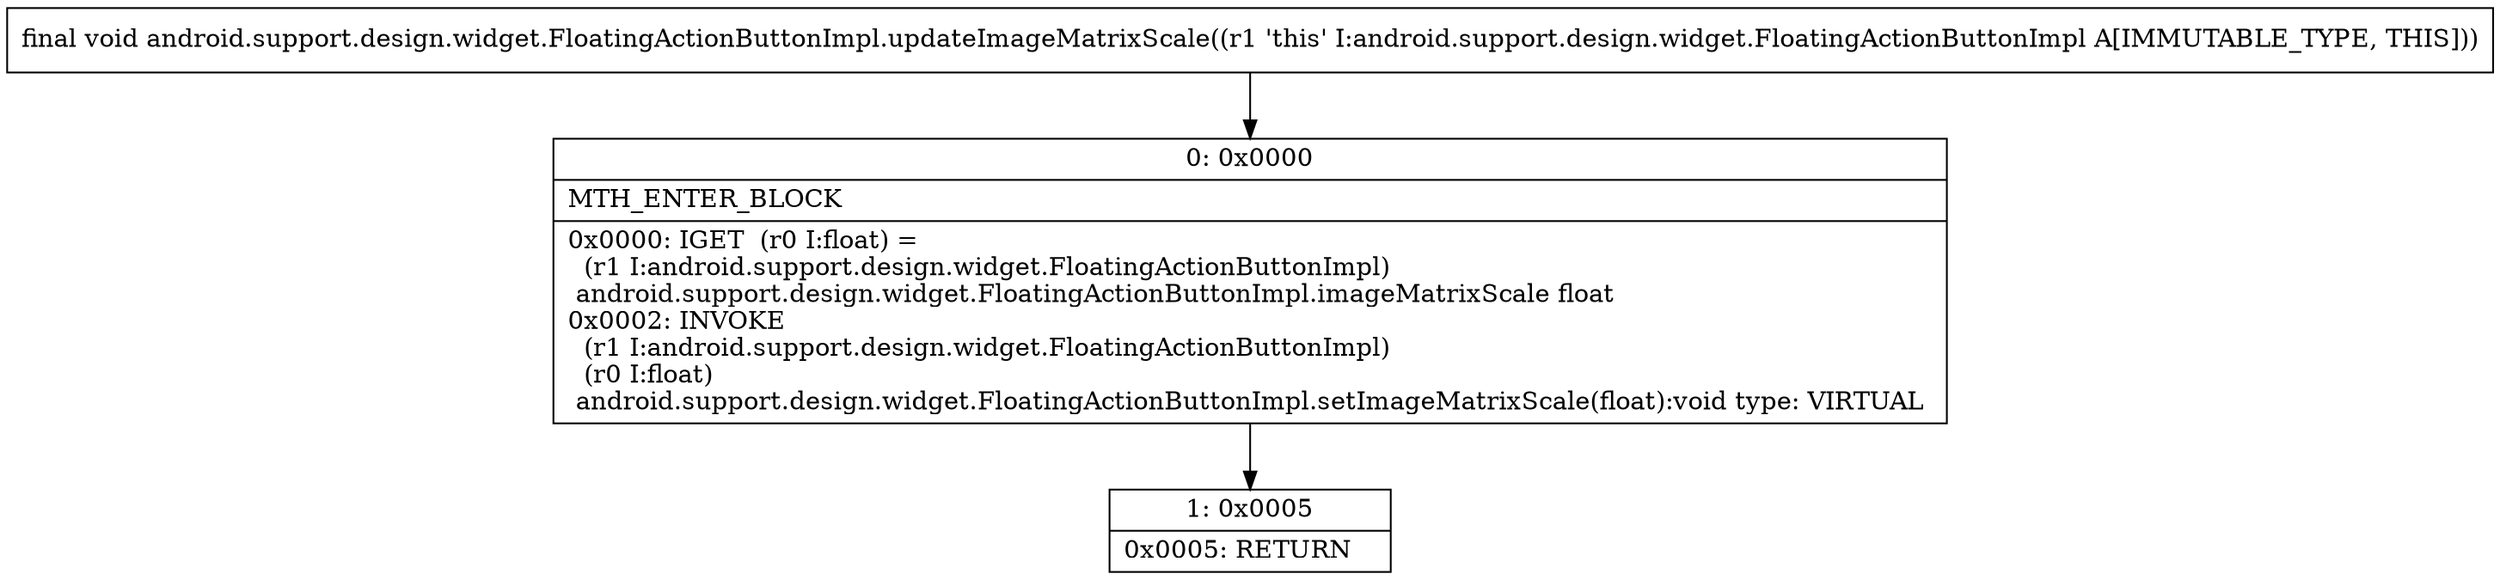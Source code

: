 digraph "CFG forandroid.support.design.widget.FloatingActionButtonImpl.updateImageMatrixScale()V" {
Node_0 [shape=record,label="{0\:\ 0x0000|MTH_ENTER_BLOCK\l|0x0000: IGET  (r0 I:float) = \l  (r1 I:android.support.design.widget.FloatingActionButtonImpl)\l android.support.design.widget.FloatingActionButtonImpl.imageMatrixScale float \l0x0002: INVOKE  \l  (r1 I:android.support.design.widget.FloatingActionButtonImpl)\l  (r0 I:float)\l android.support.design.widget.FloatingActionButtonImpl.setImageMatrixScale(float):void type: VIRTUAL \l}"];
Node_1 [shape=record,label="{1\:\ 0x0005|0x0005: RETURN   \l}"];
MethodNode[shape=record,label="{final void android.support.design.widget.FloatingActionButtonImpl.updateImageMatrixScale((r1 'this' I:android.support.design.widget.FloatingActionButtonImpl A[IMMUTABLE_TYPE, THIS])) }"];
MethodNode -> Node_0;
Node_0 -> Node_1;
}

